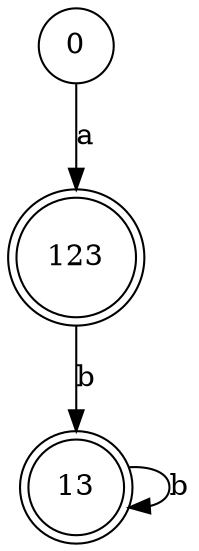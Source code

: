 digraph {
	0 [shape=circle]
	123 [shape=doublecircle]
	13 [shape=doublecircle]
	0 -> 123 [label=a]
	123 -> 13 [label=b]
	13 -> 13 [label=b]
}
